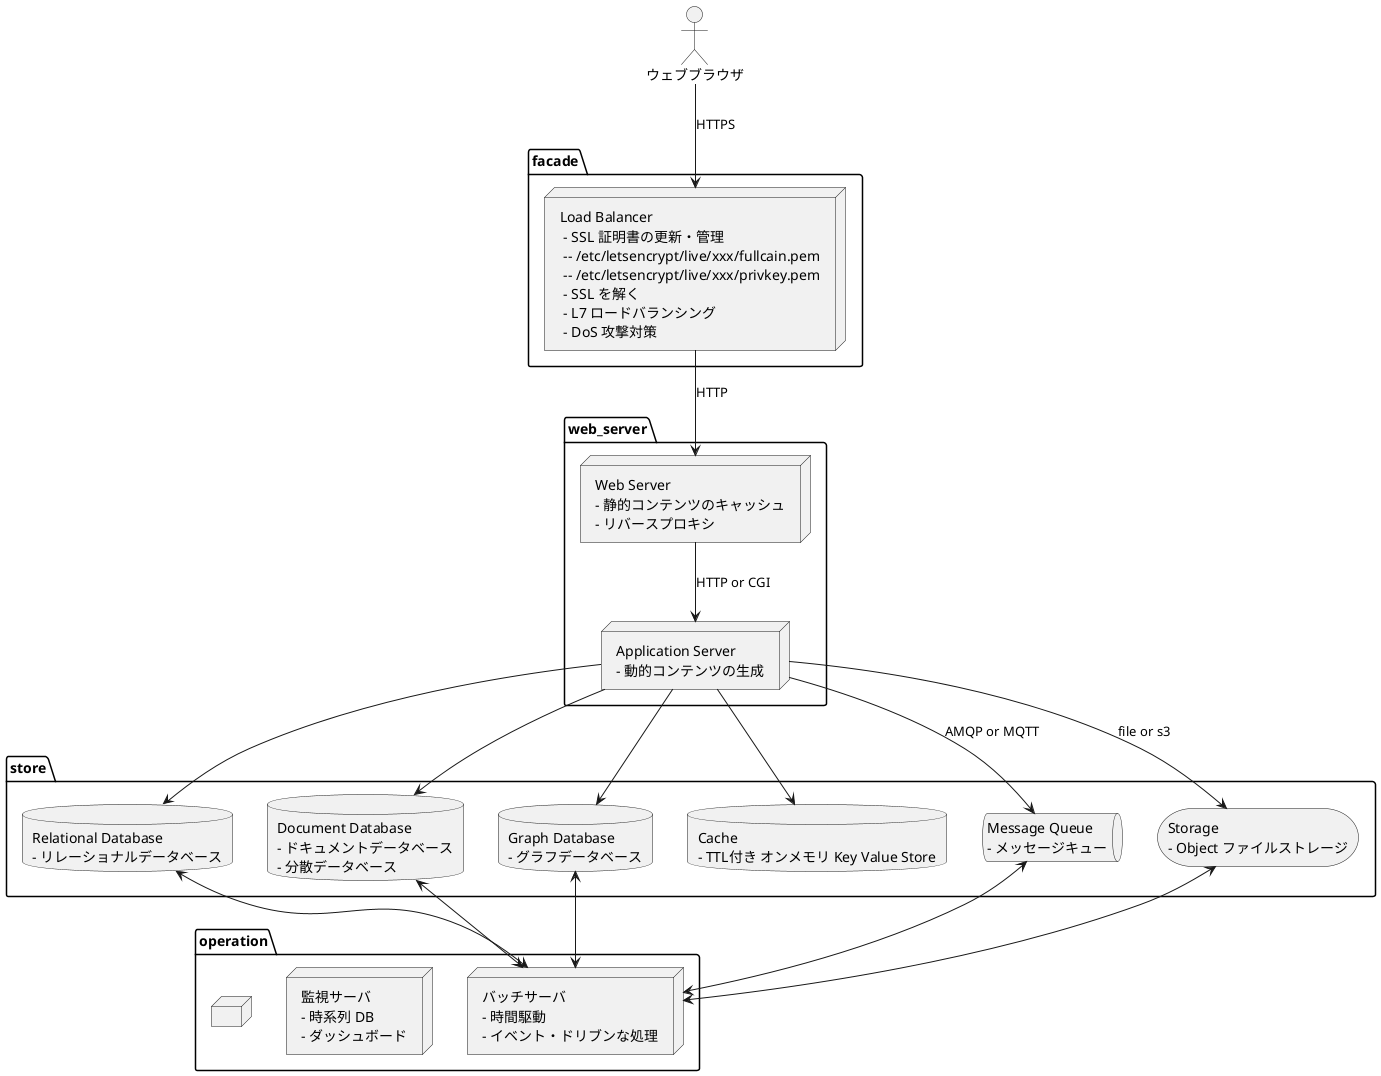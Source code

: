 @startuml

actor browser [
  ウェブブラウザ
]

package facade {
  node load_balancer [
    Load Balancer
     - SSL 証明書の更新・管理
     -- /etc/letsencrypt/live/xxx/fullcain.pem
     -- /etc/letsencrypt/live/xxx/privkey.pem
     - SSL を解く
     - L7 ロードバランシング
     - DoS 攻撃対策
  ]
}

browser --> load_balancer: HTTPS

package web_server {
  node web [
    Web Server
    - 静的コンテンツのキャッシュ
    - リバースプロキシ
  ]
  node application [
    Application Server
    - 動的コンテンツの生成
  ]
}
load_balancer --> web: HTTP
web --> application: HTTP or CGI

package store {
  database database [
    Relational Database
    - リレーショナルデータベース
  ]
  database document [
    Document Database
    - ドキュメントデータベース
    - 分散データベース
  ]
  database graph [
    Graph Database
    - グラフデータベース
  ]
  database cache [
    Cache
    - TTL付き オンメモリ Key Value Store
  ]
  queue message_queue [
    Message Queue
    - メッセージキュー
  ]
  storage storage [
    Storage
    - Object ファイルストレージ
  ]
}
application --> database
application --> document
application --> graph
application --> cache
application --> message_queue: AMQP or MQTT
application --> storage: file or s3

package operation {
  node batch [
    バッチサーバ
    - 時間駆動
    - イベント・ドリブンな処理
  ]
  node monitor [
    監視サーバ
    - 時系列 DB
    - ダッシュボード
  ]
  node provision [

  ]
}
database <--> batch
document <--> batch
graph <--> batch
message_queue <--> batch
storage <--> batch

@enduml
